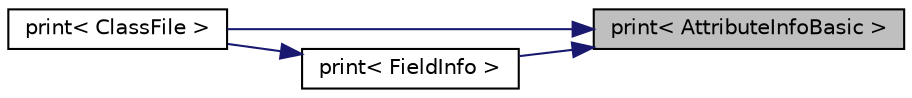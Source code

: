 digraph "print&lt; AttributeInfoBasic &gt;"
{
 // LATEX_PDF_SIZE
  edge [fontname="Helvetica",fontsize="10",labelfontname="Helvetica",labelfontsize="10"];
  node [fontname="Helvetica",fontsize="10",shape=record];
  rankdir="RL";
  Node1 [label="print\< AttributeInfoBasic \>",height=0.2,width=0.4,color="black", fillcolor="grey75", style="filled", fontcolor="black",tooltip=" "];
  Node1 -> Node2 [dir="back",color="midnightblue",fontsize="10",style="solid",fontname="Helvetica"];
  Node2 [label="print\< ClassFile \>",height=0.2,width=0.4,color="black", fillcolor="white", style="filled",URL="$_tipos_8cpp.html#a1ef736b1597d038edb321ae281afac76",tooltip=" "];
  Node1 -> Node3 [dir="back",color="midnightblue",fontsize="10",style="solid",fontname="Helvetica"];
  Node3 [label="print\< FieldInfo \>",height=0.2,width=0.4,color="black", fillcolor="white", style="filled",URL="$_tipos_8cpp.html#a841aeb31705ac7ef74ee84156aed274d",tooltip=" "];
  Node3 -> Node2 [dir="back",color="midnightblue",fontsize="10",style="solid",fontname="Helvetica"];
}
